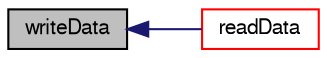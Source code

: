 digraph "writeData"
{
  bgcolor="transparent";
  edge [fontname="FreeSans",fontsize="10",labelfontname="FreeSans",labelfontsize="10"];
  node [fontname="FreeSans",fontsize="10",shape=record];
  rankdir="LR";
  Node3698 [label="writeData",height=0.2,width=0.4,color="black", fillcolor="grey75", style="filled", fontcolor="black"];
  Node3698 -> Node3699 [dir="back",color="midnightblue",fontsize="10",style="solid",fontname="FreeSans"];
  Node3699 [label="readData",height=0.2,width=0.4,color="red",URL="$a26158.html#ac3b3d77e7369ae2785973778644137c5",tooltip="ReadData function required for regIOobject read operation. "];
}
